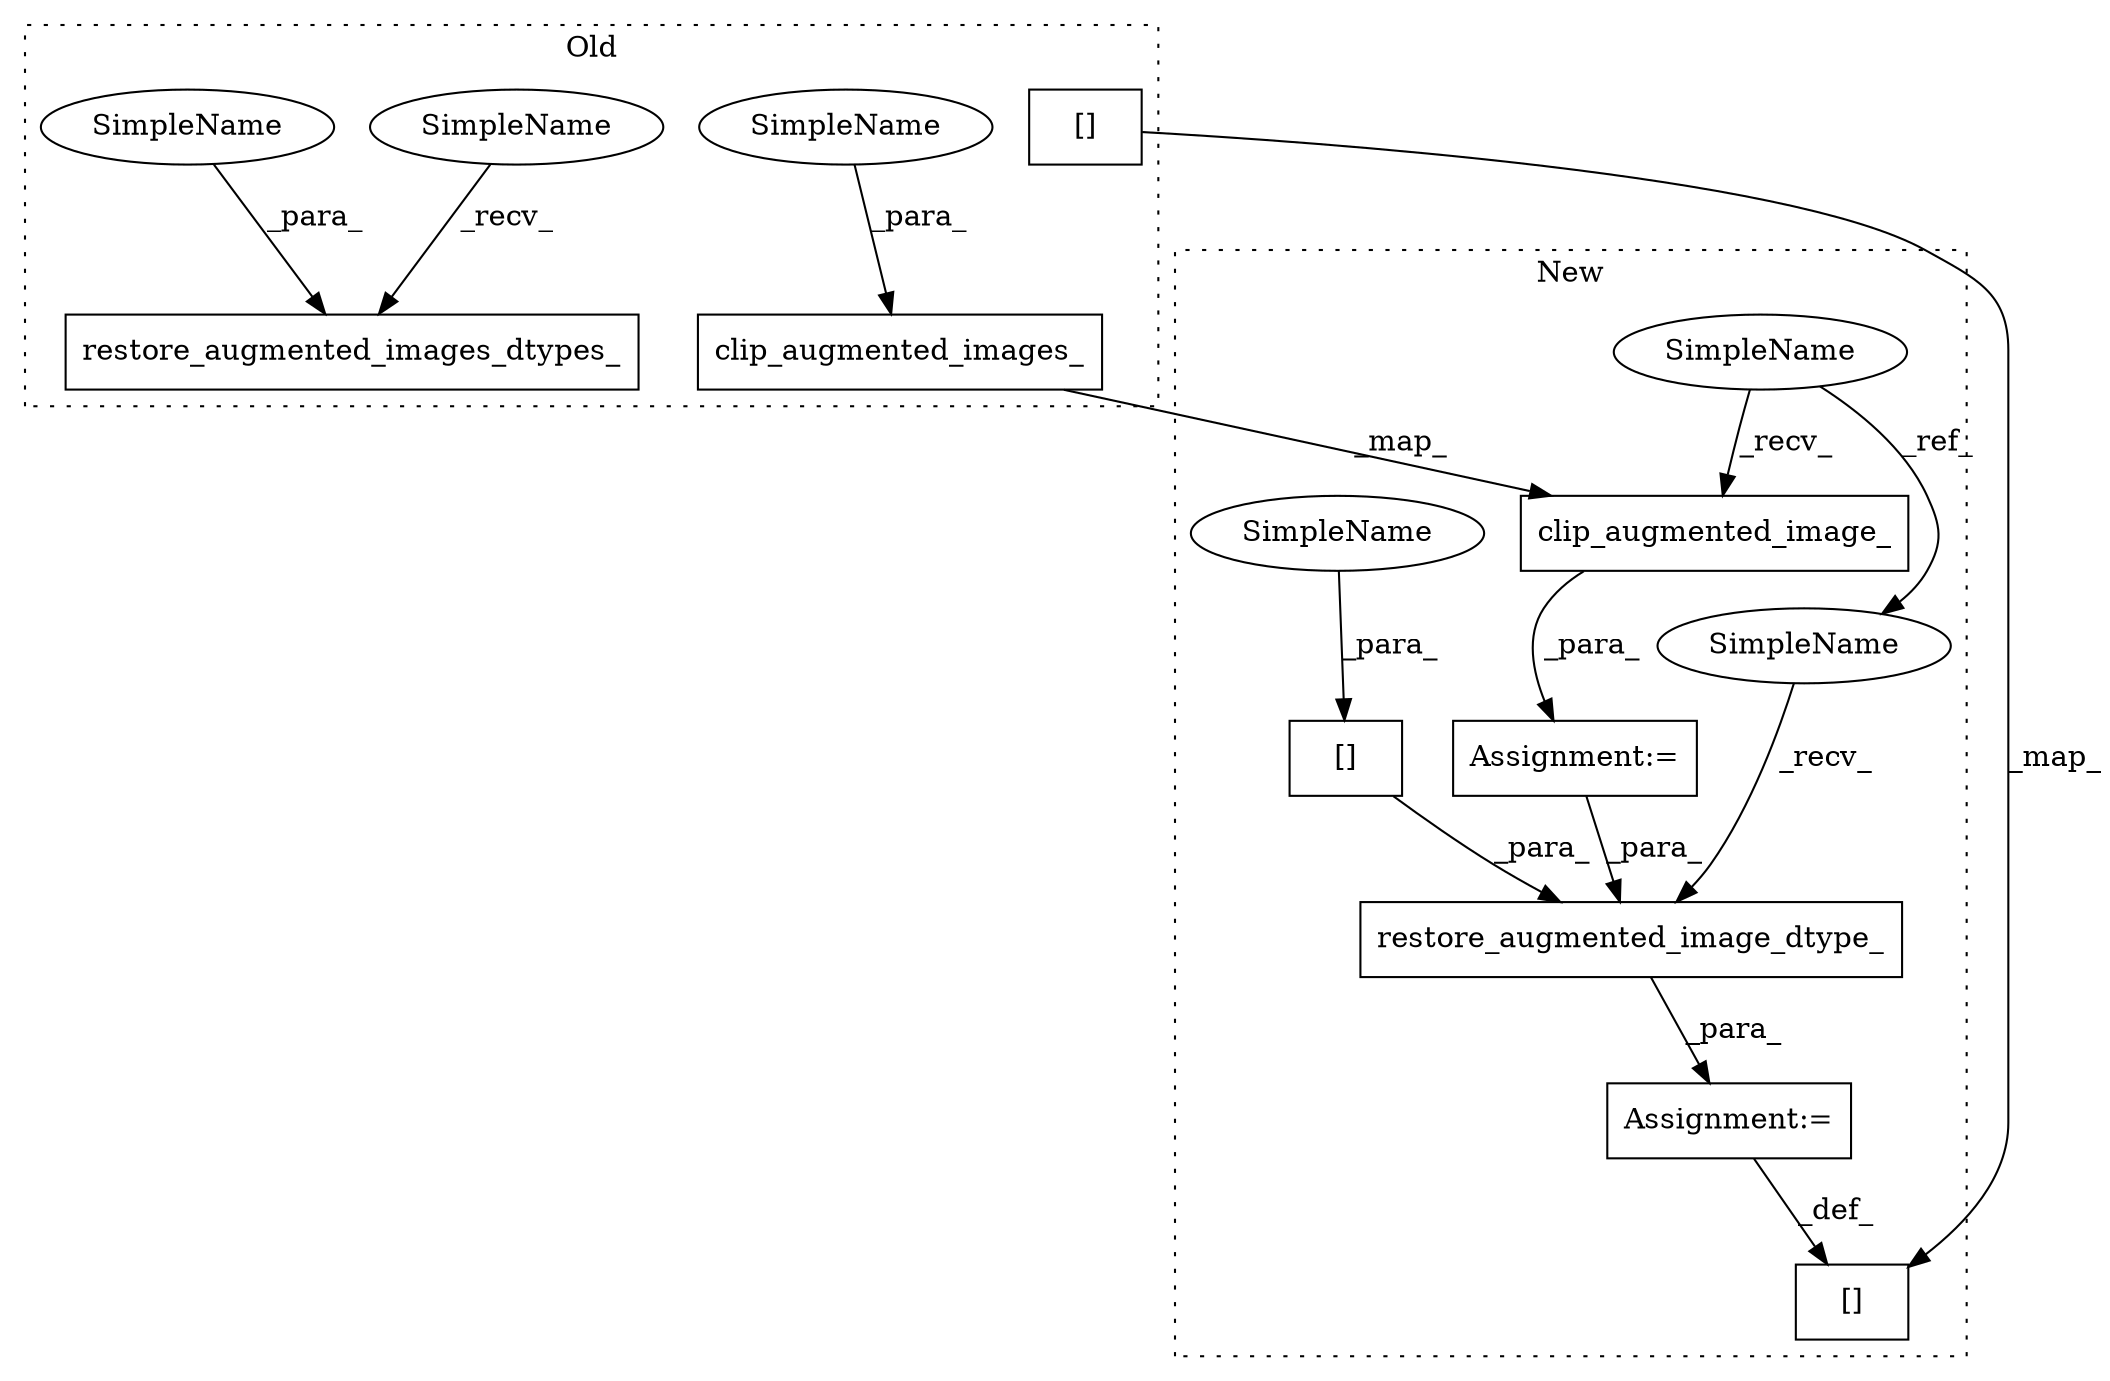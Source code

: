 digraph G {
subgraph cluster0 {
1 [label="restore_augmented_images_dtypes_" a="32" s="3290,3342" l="33,1" shape="box"];
6 [label="clip_augmented_images_" a="32" s="3243,3278" l="23,1" shape="box"];
8 [label="[]" a="2" s="3211,3219" l="7,1" shape="box"];
12 [label="SimpleName" a="42" s="3285" l="4" shape="ellipse"];
13 [label="SimpleName" a="42" s="3266" l="6" shape="ellipse"];
14 [label="SimpleName" a="42" s="3323" l="6" shape="ellipse"];
label = "Old";
style="dotted";
}
subgraph cluster1 {
2 [label="[]" a="2" s="3317,3331" l="13,1" shape="box"];
3 [label="restore_augmented_image_dtype_" a="32" s="3280,3332" l="31,1" shape="box"];
4 [label="SimpleName" a="42" s="2082" l="4" shape="ellipse"];
5 [label="clip_augmented_image_" a="32" s="3227,3260" l="22,1" shape="box"];
7 [label="[]" a="2" s="3341,3349" l="7,1" shape="box"];
9 [label="Assignment:=" a="7" s="3274" l="1" shape="box"];
10 [label="Assignment:=" a="7" s="3221" l="1" shape="box"];
11 [label="SimpleName" a="42" s="3275" l="4" shape="ellipse"];
15 [label="SimpleName" a="42" s="3330" l="1" shape="ellipse"];
label = "New";
style="dotted";
}
2 -> 3 [label="_para_"];
3 -> 9 [label="_para_"];
4 -> 5 [label="_recv_"];
4 -> 11 [label="_ref_"];
5 -> 10 [label="_para_"];
6 -> 5 [label="_map_"];
8 -> 7 [label="_map_"];
9 -> 7 [label="_def_"];
10 -> 3 [label="_para_"];
11 -> 3 [label="_recv_"];
12 -> 1 [label="_recv_"];
13 -> 6 [label="_para_"];
14 -> 1 [label="_para_"];
15 -> 2 [label="_para_"];
}